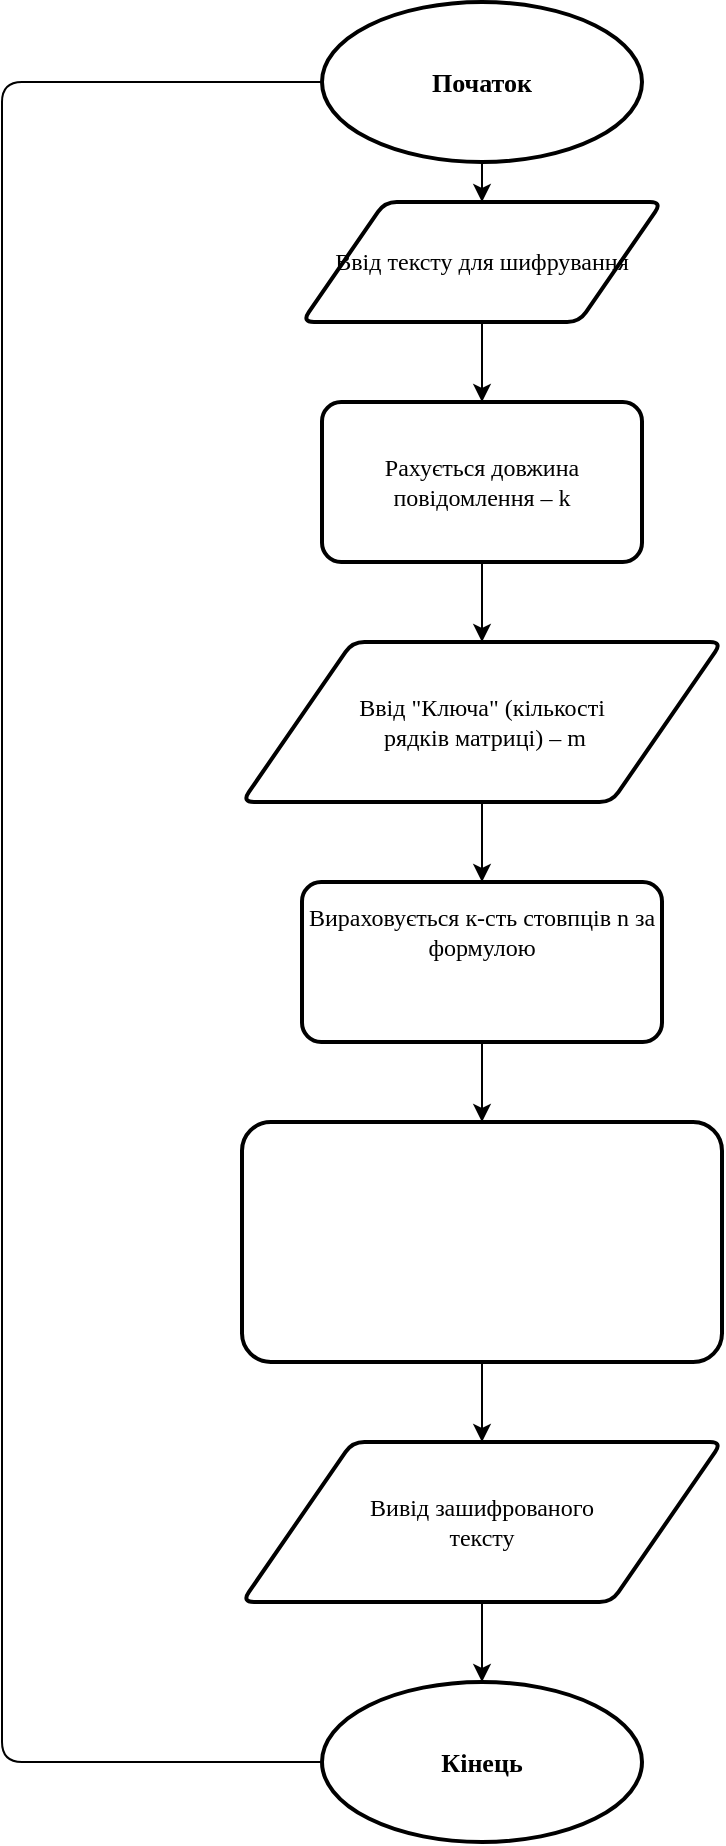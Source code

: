 <mxfile version="14.4.3" type="github">
  <diagram id="9Dp8UCiHJhZX9A7zY7ix" name="Page-1">
    <mxGraphModel dx="834" dy="379" grid="1" gridSize="10" guides="1" tooltips="1" connect="1" arrows="1" fold="1" page="1" pageScale="1" pageWidth="800" pageHeight="1000" math="0" shadow="0">
      <root>
        <mxCell id="0" />
        <mxCell id="1" parent="0" />
        <mxCell id="2GFICvNMpx9i61T2xYFO-5" value="" style="edgeStyle=orthogonalEdgeStyle;rounded=0;orthogonalLoop=1;jettySize=auto;html=1;" parent="1" source="2GFICvNMpx9i61T2xYFO-2" target="2GFICvNMpx9i61T2xYFO-3" edge="1">
          <mxGeometry relative="1" as="geometry" />
        </mxCell>
        <mxCell id="2GFICvNMpx9i61T2xYFO-2" value="&lt;h4&gt;&lt;font face=&quot;montserrat&quot; data-font-src=&quot;https://fonts.googleapis.com/css?family=montserrat&quot; style=&quot;font-size: 13px&quot;&gt;Початок&lt;/font&gt;&lt;/h4&gt;" style="strokeWidth=2;html=1;shape=mxgraph.flowchart.start_1;whiteSpace=wrap;" parent="1" vertex="1">
          <mxGeometry x="320" y="40" width="160" height="80" as="geometry" />
        </mxCell>
        <mxCell id="2GFICvNMpx9i61T2xYFO-9" value="" style="edgeStyle=orthogonalEdgeStyle;rounded=0;orthogonalLoop=1;jettySize=auto;html=1;" parent="1" source="2GFICvNMpx9i61T2xYFO-3" edge="1">
          <mxGeometry relative="1" as="geometry">
            <mxPoint x="400" y="240" as="targetPoint" />
            <Array as="points">
              <mxPoint x="400" y="230" />
              <mxPoint x="400" y="230" />
            </Array>
          </mxGeometry>
        </mxCell>
        <mxCell id="2GFICvNMpx9i61T2xYFO-3" value="&lt;font style=&quot;font-size: 12px&quot; face=&quot;montserrat&quot; data-font-src=&quot;https://fonts.googleapis.com/css?family=montserrat&quot;&gt;Ввід тексту для шифрування&lt;/font&gt;" style="shape=parallelogram;html=1;strokeWidth=2;perimeter=parallelogramPerimeter;whiteSpace=wrap;rounded=1;arcSize=12;size=0.23;" parent="1" vertex="1">
          <mxGeometry x="310" y="140" width="180" height="60" as="geometry" />
        </mxCell>
        <mxCell id="2GFICvNMpx9i61T2xYFO-12" value="" style="edgeStyle=orthogonalEdgeStyle;rounded=0;orthogonalLoop=1;jettySize=auto;html=1;" parent="1" source="2GFICvNMpx9i61T2xYFO-8" target="2GFICvNMpx9i61T2xYFO-11" edge="1">
          <mxGeometry relative="1" as="geometry" />
        </mxCell>
        <mxCell id="2GFICvNMpx9i61T2xYFO-8" value="&lt;font face=&quot;montserrat&quot; data-font-src=&quot;https://fonts.googleapis.com/css?family=montserrat&quot; style=&quot;font-size: 12px&quot;&gt;Рахується довжина повідомлення – k&lt;/font&gt;" style="whiteSpace=wrap;html=1;rounded=1;strokeWidth=2;arcSize=12;" parent="1" vertex="1">
          <mxGeometry x="320" y="240" width="160" height="80" as="geometry" />
        </mxCell>
        <mxCell id="eneFcdt_gcRfUh5A6dOr-2" value="" style="edgeStyle=orthogonalEdgeStyle;rounded=0;orthogonalLoop=1;jettySize=auto;html=1;" parent="1" source="2GFICvNMpx9i61T2xYFO-11" target="eneFcdt_gcRfUh5A6dOr-1" edge="1">
          <mxGeometry relative="1" as="geometry" />
        </mxCell>
        <mxCell id="2GFICvNMpx9i61T2xYFO-11" value="&lt;font style=&quot;font-size: 12px&quot; face=&quot;montserrat&quot; data-font-src=&quot;https://fonts.googleapis.com/css?family=montserrat&quot;&gt;Ввід &quot;Ключа&quot; (кількості&lt;br&gt;&amp;nbsp;рядків матриці) – m&lt;/font&gt;" style="shape=parallelogram;html=1;strokeWidth=2;perimeter=parallelogramPerimeter;whiteSpace=wrap;rounded=1;arcSize=12;size=0.23;" parent="1" vertex="1">
          <mxGeometry x="280" y="360" width="240" height="80" as="geometry" />
        </mxCell>
        <mxCell id="eneFcdt_gcRfUh5A6dOr-4" value="" style="edgeStyle=orthogonalEdgeStyle;rounded=0;orthogonalLoop=1;jettySize=auto;html=1;" parent="1" source="eneFcdt_gcRfUh5A6dOr-1" target="eneFcdt_gcRfUh5A6dOr-3" edge="1">
          <mxGeometry relative="1" as="geometry" />
        </mxCell>
        <mxCell id="eneFcdt_gcRfUh5A6dOr-1" value="&lt;font face=&quot;montserrat&quot; data-font-src=&quot;https://fonts.googleapis.com/css?family=montserrat&quot;&gt;&lt;font style=&quot;font-size: 12px&quot;&gt;Вираховується к-сть стовпців n за формулою&lt;br&gt;&lt;/font&gt;&lt;br&gt;&lt;font style=&quot;font-size: 13px&quot; color=&quot;#ffffff&quot;&gt;&lt;span style=&quot;text-align: left&quot;&gt;|(k-1) &lt;/span&gt;&lt;span style=&quot;text-align: left&quot;&gt;div &lt;/span&gt;&lt;span style=&quot;text-align: left&quot;&gt;n| + 1&lt;/span&gt;&lt;/font&gt;&lt;br&gt;&lt;/font&gt;" style="whiteSpace=wrap;html=1;rounded=1;strokeWidth=2;arcSize=12;" parent="1" vertex="1">
          <mxGeometry x="310" y="480" width="180" height="80" as="geometry" />
        </mxCell>
        <mxCell id="eneFcdt_gcRfUh5A6dOr-6" value="" style="edgeStyle=orthogonalEdgeStyle;rounded=0;orthogonalLoop=1;jettySize=auto;html=1;" parent="1" source="eneFcdt_gcRfUh5A6dOr-3" target="eneFcdt_gcRfUh5A6dOr-5" edge="1">
          <mxGeometry relative="1" as="geometry" />
        </mxCell>
        <mxCell id="eneFcdt_gcRfUh5A6dOr-3" value="&lt;font face=&quot;montserrat&quot; data-font-src=&quot;https://fonts.googleapis.com/css?family=montserrat&quot; style=&quot;font-size: 12px&quot;&gt;&lt;font color=&quot;#ffffff&quot;&gt;&lt;font style=&quot;font-size: 12px&quot;&gt;Визначається нове розташування букви повідомлення – index за формулою.&amp;nbsp;Тут &quot;i&quot; – теперішнє розташування початкового тексту&lt;br&gt;&lt;/font&gt;&lt;font style=&quot;font-size: 13px&quot;&gt;&lt;br&gt;&lt;span style=&quot;text-align: left&quot;&gt;index = |m * (i mod n)| + |i div n|&lt;/span&gt;&lt;/font&gt;&lt;/font&gt;&lt;br&gt;&lt;/font&gt;" style="whiteSpace=wrap;html=1;rounded=1;strokeWidth=2;arcSize=12;" parent="1" vertex="1">
          <mxGeometry x="280" y="600" width="240" height="120" as="geometry" />
        </mxCell>
        <mxCell id="eneFcdt_gcRfUh5A6dOr-12" value="" style="edgeStyle=orthogonalEdgeStyle;rounded=0;orthogonalLoop=1;jettySize=auto;html=1;" parent="1" source="eneFcdt_gcRfUh5A6dOr-5" target="eneFcdt_gcRfUh5A6dOr-11" edge="1">
          <mxGeometry relative="1" as="geometry" />
        </mxCell>
        <mxCell id="eneFcdt_gcRfUh5A6dOr-5" value="&lt;font face=&quot;montserrat&quot;&gt;Вивід зашифрованого&lt;br&gt;тексту&lt;/font&gt;" style="shape=parallelogram;html=1;strokeWidth=2;perimeter=parallelogramPerimeter;whiteSpace=wrap;rounded=1;arcSize=12;size=0.23;" parent="1" vertex="1">
          <mxGeometry x="280" y="760" width="240" height="80" as="geometry" />
        </mxCell>
        <mxCell id="eneFcdt_gcRfUh5A6dOr-11" value="&lt;h4&gt;&lt;font face=&quot;montserrat&quot;&gt;&lt;span style=&quot;font-size: 13px&quot;&gt;Кінець&lt;/span&gt;&lt;/font&gt;&lt;/h4&gt;" style="strokeWidth=2;html=1;shape=mxgraph.flowchart.start_1;whiteSpace=wrap;" parent="1" vertex="1">
          <mxGeometry x="320" y="880" width="160" height="80" as="geometry" />
        </mxCell>
        <mxCell id="eneFcdt_gcRfUh5A6dOr-16" value="" style="endArrow=none;html=1;entryX=0;entryY=0.5;entryDx=0;entryDy=0;entryPerimeter=0;exitX=0;exitY=0.5;exitDx=0;exitDy=0;exitPerimeter=0;" parent="1" source="2GFICvNMpx9i61T2xYFO-2" target="eneFcdt_gcRfUh5A6dOr-11" edge="1">
          <mxGeometry width="50" height="50" relative="1" as="geometry">
            <mxPoint x="160" y="360" as="sourcePoint" />
            <mxPoint x="220" y="910" as="targetPoint" />
            <Array as="points">
              <mxPoint x="160" y="80" />
              <mxPoint x="160" y="920" />
            </Array>
          </mxGeometry>
        </mxCell>
      </root>
    </mxGraphModel>
  </diagram>
</mxfile>
